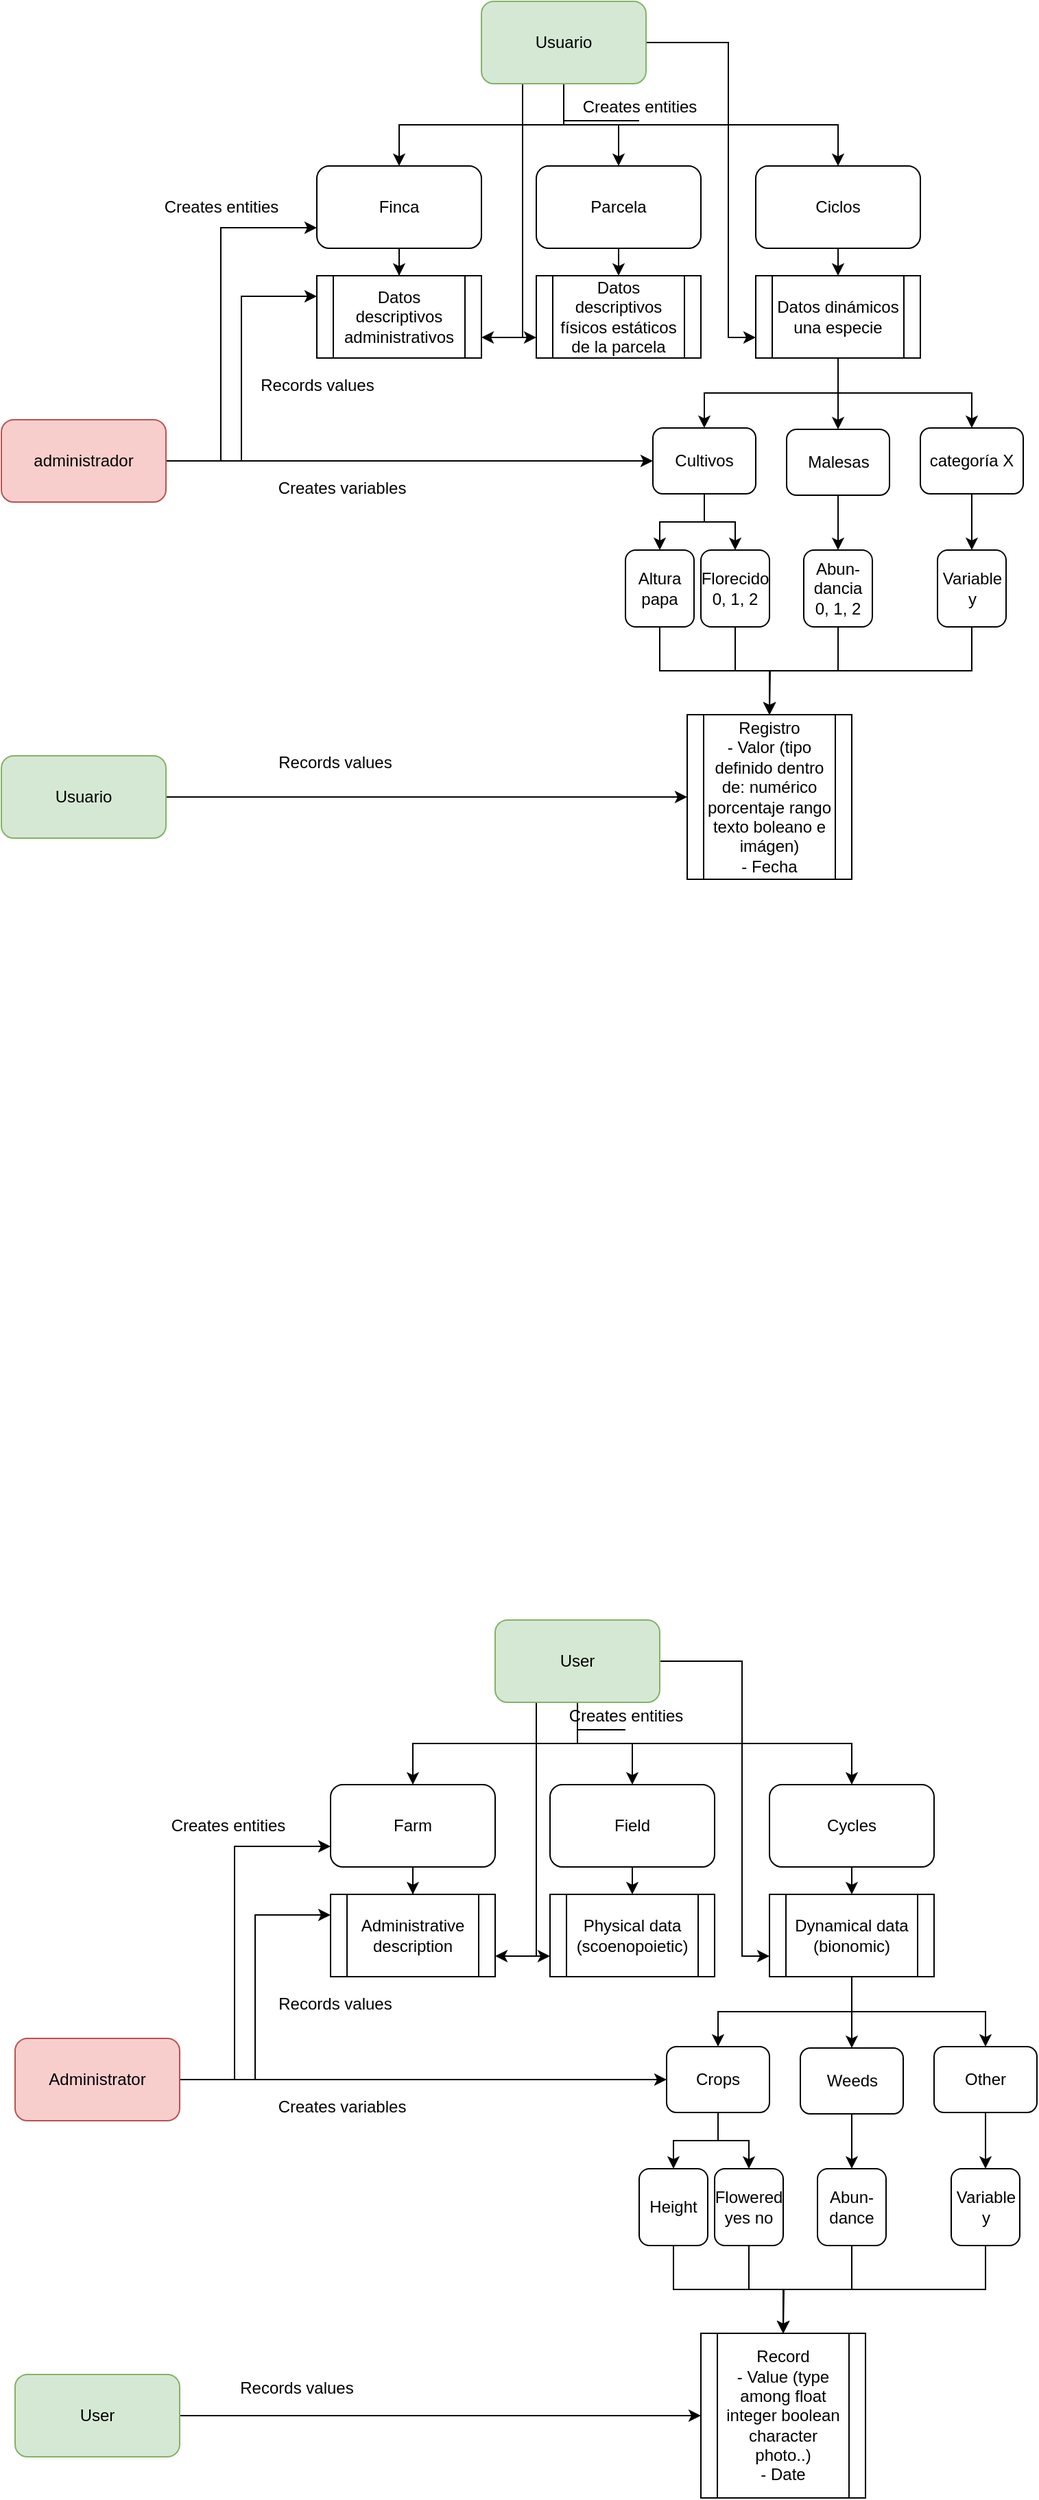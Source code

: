 <mxfile version="12.8.6" type="github">
  <diagram id="Pf8WNJaXz8v3mVxfZ9bQ" name="Page-1">
    <mxGraphModel dx="1115" dy="773" grid="1" gridSize="10" guides="1" tooltips="1" connect="1" arrows="1" fold="1" page="1" pageScale="1" pageWidth="827" pageHeight="1169" math="0" shadow="0">
      <root>
        <mxCell id="0" />
        <mxCell id="1" parent="0" />
        <mxCell id="T7uKuAlKiV4LEcT5qUAH-30" style="edgeStyle=orthogonalEdgeStyle;rounded=0;orthogonalLoop=1;jettySize=auto;html=1;exitX=0.5;exitY=1;exitDx=0;exitDy=0;" parent="1" source="T7uKuAlKiV4LEcT5qUAH-2" target="T7uKuAlKiV4LEcT5qUAH-4" edge="1">
          <mxGeometry relative="1" as="geometry" />
        </mxCell>
        <mxCell id="T7uKuAlKiV4LEcT5qUAH-2" value="Finca" style="rounded=1;whiteSpace=wrap;html=1;" parent="1" vertex="1">
          <mxGeometry x="280" y="160" width="120" height="60" as="geometry" />
        </mxCell>
        <mxCell id="T7uKuAlKiV4LEcT5qUAH-31" style="edgeStyle=orthogonalEdgeStyle;rounded=0;orthogonalLoop=1;jettySize=auto;html=1;exitX=0.5;exitY=1;exitDx=0;exitDy=0;entryX=0.5;entryY=0;entryDx=0;entryDy=0;" parent="1" source="T7uKuAlKiV4LEcT5qUAH-3" target="T7uKuAlKiV4LEcT5qUAH-5" edge="1">
          <mxGeometry relative="1" as="geometry" />
        </mxCell>
        <mxCell id="T7uKuAlKiV4LEcT5qUAH-3" value="Parcela" style="rounded=1;whiteSpace=wrap;html=1;" parent="1" vertex="1">
          <mxGeometry x="440" y="160" width="120" height="60" as="geometry" />
        </mxCell>
        <mxCell id="T7uKuAlKiV4LEcT5qUAH-4" value="Datos descriptivos administrativos" style="shape=process;whiteSpace=wrap;html=1;backgroundOutline=1;" parent="1" vertex="1">
          <mxGeometry x="280" y="240" width="120" height="60" as="geometry" />
        </mxCell>
        <mxCell id="T7uKuAlKiV4LEcT5qUAH-5" value="Datos descriptivos físicos estáticos de la parcela" style="shape=process;whiteSpace=wrap;html=1;backgroundOutline=1;" parent="1" vertex="1">
          <mxGeometry x="440" y="240" width="120" height="60" as="geometry" />
        </mxCell>
        <mxCell id="T7uKuAlKiV4LEcT5qUAH-32" style="edgeStyle=orthogonalEdgeStyle;rounded=0;orthogonalLoop=1;jettySize=auto;html=1;exitX=0.5;exitY=1;exitDx=0;exitDy=0;entryX=0.5;entryY=0;entryDx=0;entryDy=0;" parent="1" source="T7uKuAlKiV4LEcT5qUAH-7" target="T7uKuAlKiV4LEcT5qUAH-8" edge="1">
          <mxGeometry relative="1" as="geometry" />
        </mxCell>
        <mxCell id="T7uKuAlKiV4LEcT5qUAH-7" value="Ciclos" style="rounded=1;whiteSpace=wrap;html=1;" parent="1" vertex="1">
          <mxGeometry x="600" y="160" width="120" height="60" as="geometry" />
        </mxCell>
        <mxCell id="T7uKuAlKiV4LEcT5qUAH-20" style="edgeStyle=orthogonalEdgeStyle;rounded=0;orthogonalLoop=1;jettySize=auto;html=1;exitX=0.5;exitY=1;exitDx=0;exitDy=0;entryX=0.5;entryY=0;entryDx=0;entryDy=0;" parent="1" source="T7uKuAlKiV4LEcT5qUAH-8" target="T7uKuAlKiV4LEcT5qUAH-52" edge="1">
          <mxGeometry relative="1" as="geometry">
            <mxPoint x="565" y="360" as="targetPoint" />
          </mxGeometry>
        </mxCell>
        <mxCell id="T7uKuAlKiV4LEcT5qUAH-21" style="edgeStyle=orthogonalEdgeStyle;rounded=0;orthogonalLoop=1;jettySize=auto;html=1;exitX=0.5;exitY=1;exitDx=0;exitDy=0;entryX=0.5;entryY=0;entryDx=0;entryDy=0;" parent="1" source="T7uKuAlKiV4LEcT5qUAH-8" target="MoPdLQefdPZBN2O15THt-11" edge="1">
          <mxGeometry relative="1" as="geometry">
            <mxPoint x="756" y="350" as="targetPoint" />
          </mxGeometry>
        </mxCell>
        <mxCell id="MoPdLQefdPZBN2O15THt-10" style="edgeStyle=orthogonalEdgeStyle;rounded=0;orthogonalLoop=1;jettySize=auto;html=1;entryX=0.5;entryY=0;entryDx=0;entryDy=0;" parent="1" source="T7uKuAlKiV4LEcT5qUAH-8" target="MoPdLQefdPZBN2O15THt-9" edge="1">
          <mxGeometry relative="1" as="geometry" />
        </mxCell>
        <mxCell id="T7uKuAlKiV4LEcT5qUAH-8" value="Datos dinámicos una especie" style="shape=process;whiteSpace=wrap;html=1;backgroundOutline=1;" parent="1" vertex="1">
          <mxGeometry x="600" y="240" width="120" height="60" as="geometry" />
        </mxCell>
        <mxCell id="T7uKuAlKiV4LEcT5qUAH-26" style="edgeStyle=orthogonalEdgeStyle;rounded=0;orthogonalLoop=1;jettySize=auto;html=1;exitX=0.5;exitY=1;exitDx=0;exitDy=0;" parent="1" source="T7uKuAlKiV4LEcT5qUAH-25" target="T7uKuAlKiV4LEcT5qUAH-2" edge="1">
          <mxGeometry relative="1" as="geometry" />
        </mxCell>
        <mxCell id="T7uKuAlKiV4LEcT5qUAH-44" style="edgeStyle=orthogonalEdgeStyle;rounded=0;orthogonalLoop=1;jettySize=auto;html=1;exitX=0.5;exitY=1;exitDx=0;exitDy=0;entryX=0.5;entryY=0;entryDx=0;entryDy=0;" parent="1" source="T7uKuAlKiV4LEcT5qUAH-50" target="T7uKuAlKiV4LEcT5qUAH-7" edge="1">
          <mxGeometry relative="1" as="geometry">
            <Array as="points">
              <mxPoint x="460" y="130" />
              <mxPoint x="660" y="130" />
            </Array>
          </mxGeometry>
        </mxCell>
        <mxCell id="T7uKuAlKiV4LEcT5qUAH-46" style="edgeStyle=orthogonalEdgeStyle;rounded=0;orthogonalLoop=1;jettySize=auto;html=1;exitX=0.5;exitY=1;exitDx=0;exitDy=0;" parent="1" source="T7uKuAlKiV4LEcT5qUAH-25" target="T7uKuAlKiV4LEcT5qUAH-3" edge="1">
          <mxGeometry relative="1" as="geometry">
            <mxPoint x="460" y="110" as="sourcePoint" />
          </mxGeometry>
        </mxCell>
        <mxCell id="T7uKuAlKiV4LEcT5qUAH-47" style="edgeStyle=orthogonalEdgeStyle;rounded=0;orthogonalLoop=1;jettySize=auto;html=1;exitX=0.25;exitY=1;exitDx=0;exitDy=0;entryX=1;entryY=0.75;entryDx=0;entryDy=0;" parent="1" source="T7uKuAlKiV4LEcT5qUAH-25" target="T7uKuAlKiV4LEcT5qUAH-4" edge="1">
          <mxGeometry relative="1" as="geometry" />
        </mxCell>
        <mxCell id="T7uKuAlKiV4LEcT5qUAH-48" style="edgeStyle=orthogonalEdgeStyle;rounded=0;orthogonalLoop=1;jettySize=auto;html=1;exitX=0.25;exitY=1;exitDx=0;exitDy=0;entryX=0;entryY=0.75;entryDx=0;entryDy=0;" parent="1" source="T7uKuAlKiV4LEcT5qUAH-25" target="T7uKuAlKiV4LEcT5qUAH-5" edge="1">
          <mxGeometry relative="1" as="geometry">
            <Array as="points">
              <mxPoint x="430" y="285" />
            </Array>
          </mxGeometry>
        </mxCell>
        <mxCell id="T7uKuAlKiV4LEcT5qUAH-49" style="edgeStyle=orthogonalEdgeStyle;rounded=0;orthogonalLoop=1;jettySize=auto;html=1;exitX=1;exitY=0.5;exitDx=0;exitDy=0;entryX=0;entryY=0.75;entryDx=0;entryDy=0;" parent="1" source="T7uKuAlKiV4LEcT5qUAH-25" target="T7uKuAlKiV4LEcT5qUAH-8" edge="1">
          <mxGeometry relative="1" as="geometry">
            <Array as="points">
              <mxPoint x="580" y="70" />
              <mxPoint x="580" y="285" />
            </Array>
          </mxGeometry>
        </mxCell>
        <mxCell id="T7uKuAlKiV4LEcT5qUAH-25" value="Usuario" style="rounded=1;whiteSpace=wrap;html=1;fillColor=#d5e8d4;strokeColor=#82b366;" parent="1" vertex="1">
          <mxGeometry x="400" y="40" width="120" height="60" as="geometry" />
        </mxCell>
        <mxCell id="T7uKuAlKiV4LEcT5qUAH-41" style="edgeStyle=orthogonalEdgeStyle;rounded=0;orthogonalLoop=1;jettySize=auto;html=1;exitX=1;exitY=0.5;exitDx=0;exitDy=0;entryX=0;entryY=0.75;entryDx=0;entryDy=0;" parent="1" source="T7uKuAlKiV4LEcT5qUAH-33" target="T7uKuAlKiV4LEcT5qUAH-2" edge="1">
          <mxGeometry relative="1" as="geometry">
            <Array as="points">
              <mxPoint x="210" y="375" />
              <mxPoint x="210" y="205" />
            </Array>
          </mxGeometry>
        </mxCell>
        <mxCell id="T7uKuAlKiV4LEcT5qUAH-58" style="edgeStyle=orthogonalEdgeStyle;rounded=0;orthogonalLoop=1;jettySize=auto;html=1;exitX=1;exitY=0.5;exitDx=0;exitDy=0;entryX=0;entryY=0.5;entryDx=0;entryDy=0;" parent="1" source="T7uKuAlKiV4LEcT5qUAH-33" target="T7uKuAlKiV4LEcT5qUAH-52" edge="1">
          <mxGeometry relative="1" as="geometry" />
        </mxCell>
        <mxCell id="jWj3WAKLlarkl476-WtP-1" style="edgeStyle=orthogonalEdgeStyle;rounded=0;orthogonalLoop=1;jettySize=auto;html=1;entryX=0;entryY=0.25;entryDx=0;entryDy=0;" parent="1" source="T7uKuAlKiV4LEcT5qUAH-33" target="T7uKuAlKiV4LEcT5qUAH-4" edge="1">
          <mxGeometry relative="1" as="geometry" />
        </mxCell>
        <mxCell id="T7uKuAlKiV4LEcT5qUAH-33" value="administrador" style="rounded=1;whiteSpace=wrap;html=1;fillColor=#f8cecc;strokeColor=#b85450;" parent="1" vertex="1">
          <mxGeometry x="50" y="345" width="120" height="60" as="geometry" />
        </mxCell>
        <mxCell id="T7uKuAlKiV4LEcT5qUAH-36" value="Creates entities" style="text;html=1;align=center;verticalAlign=middle;resizable=0;points=[];autosize=1;" parent="1" vertex="1">
          <mxGeometry x="160" y="180" width="100" height="20" as="geometry" />
        </mxCell>
        <mxCell id="T7uKuAlKiV4LEcT5qUAH-39" style="edgeStyle=orthogonalEdgeStyle;rounded=0;orthogonalLoop=1;jettySize=auto;html=1;exitX=1;exitY=0.5;exitDx=0;exitDy=0;entryX=0;entryY=0.5;entryDx=0;entryDy=0;" parent="1" source="T7uKuAlKiV4LEcT5qUAH-38" target="T7uKuAlKiV4LEcT5qUAH-61" edge="1">
          <mxGeometry relative="1" as="geometry">
            <mxPoint x="385.99" y="552.02" as="targetPoint" />
          </mxGeometry>
        </mxCell>
        <mxCell id="T7uKuAlKiV4LEcT5qUAH-38" value="Usuario" style="rounded=1;whiteSpace=wrap;html=1;fillColor=#d5e8d4;strokeColor=#82b366;" parent="1" vertex="1">
          <mxGeometry x="50" y="590" width="120" height="60" as="geometry" />
        </mxCell>
        <mxCell id="T7uKuAlKiV4LEcT5qUAH-50" value="Creates entities" style="text;html=1;align=center;verticalAlign=middle;resizable=0;points=[];autosize=1;" parent="1" vertex="1">
          <mxGeometry x="465" y="107" width="100" height="20" as="geometry" />
        </mxCell>
        <mxCell id="MoPdLQefdPZBN2O15THt-6" style="edgeStyle=orthogonalEdgeStyle;rounded=0;orthogonalLoop=1;jettySize=auto;html=1;exitX=0.5;exitY=1;exitDx=0;exitDy=0;entryX=0;entryY=0.5;entryDx=0;entryDy=0;" parent="1" source="T7uKuAlKiV4LEcT5qUAH-52" target="T7uKuAlKiV4LEcT5qUAH-60" edge="1">
          <mxGeometry relative="1" as="geometry" />
        </mxCell>
        <mxCell id="MoPdLQefdPZBN2O15THt-22" style="edgeStyle=orthogonalEdgeStyle;rounded=0;orthogonalLoop=1;jettySize=auto;html=1;exitX=0.5;exitY=1;exitDx=0;exitDy=0;" parent="1" source="T7uKuAlKiV4LEcT5qUAH-52" target="MoPdLQefdPZBN2O15THt-7" edge="1">
          <mxGeometry relative="1" as="geometry" />
        </mxCell>
        <mxCell id="T7uKuAlKiV4LEcT5qUAH-52" value="Cultivos" style="rounded=1;whiteSpace=wrap;html=1;" parent="1" vertex="1">
          <mxGeometry x="525" y="351" width="75" height="48" as="geometry" />
        </mxCell>
        <mxCell id="MoPdLQefdPZBN2O15THt-18" style="edgeStyle=orthogonalEdgeStyle;rounded=0;orthogonalLoop=1;jettySize=auto;html=1;exitX=1;exitY=0.5;exitDx=0;exitDy=0;" parent="1" source="T7uKuAlKiV4LEcT5qUAH-60" target="T7uKuAlKiV4LEcT5qUAH-61" edge="1">
          <mxGeometry relative="1" as="geometry" />
        </mxCell>
        <mxCell id="T7uKuAlKiV4LEcT5qUAH-60" value="Altura papa" style="rounded=1;whiteSpace=wrap;html=1;direction=south;" parent="1" vertex="1">
          <mxGeometry x="505" y="440" width="50" height="56" as="geometry" />
        </mxCell>
        <mxCell id="T7uKuAlKiV4LEcT5qUAH-61" value="&lt;div&gt;Registro&lt;br&gt;&lt;/div&gt;&lt;div&gt;- Valor (tipo definido dentro de: numérico porcentaje rango texto boleano e imágen)&lt;/div&gt;&lt;div&gt;- Fecha&lt;br&gt;&lt;/div&gt;" style="shape=process;whiteSpace=wrap;html=1;backgroundOutline=1;" parent="1" vertex="1">
          <mxGeometry x="550" y="560" width="120" height="120" as="geometry" />
        </mxCell>
        <mxCell id="MoPdLQefdPZBN2O15THt-19" style="edgeStyle=orthogonalEdgeStyle;rounded=0;orthogonalLoop=1;jettySize=auto;html=1;exitX=1;exitY=0.5;exitDx=0;exitDy=0;" parent="1" source="MoPdLQefdPZBN2O15THt-3" target="T7uKuAlKiV4LEcT5qUAH-61" edge="1">
          <mxGeometry relative="1" as="geometry" />
        </mxCell>
        <mxCell id="MoPdLQefdPZBN2O15THt-3" value="Abun-dancia 0, 1, 2" style="rounded=1;whiteSpace=wrap;html=1;direction=south;" parent="1" vertex="1">
          <mxGeometry x="635" y="440" width="50" height="56" as="geometry" />
        </mxCell>
        <mxCell id="MoPdLQefdPZBN2O15THt-21" style="edgeStyle=orthogonalEdgeStyle;rounded=0;orthogonalLoop=1;jettySize=auto;html=1;exitX=1;exitY=0.5;exitDx=0;exitDy=0;" parent="1" source="MoPdLQefdPZBN2O15THt-7" edge="1">
          <mxGeometry relative="1" as="geometry">
            <mxPoint x="610" y="560" as="targetPoint" />
          </mxGeometry>
        </mxCell>
        <mxCell id="MoPdLQefdPZBN2O15THt-7" value="Florecido 0, 1, 2" style="rounded=1;whiteSpace=wrap;html=1;direction=south;" parent="1" vertex="1">
          <mxGeometry x="560" y="440" width="50" height="56" as="geometry" />
        </mxCell>
        <mxCell id="MoPdLQefdPZBN2O15THt-12" style="edgeStyle=orthogonalEdgeStyle;rounded=0;orthogonalLoop=1;jettySize=auto;html=1;exitX=0.5;exitY=1;exitDx=0;exitDy=0;entryX=0;entryY=0.5;entryDx=0;entryDy=0;" parent="1" source="MoPdLQefdPZBN2O15THt-9" target="MoPdLQefdPZBN2O15THt-3" edge="1">
          <mxGeometry relative="1" as="geometry" />
        </mxCell>
        <mxCell id="MoPdLQefdPZBN2O15THt-9" value="Malesas" style="rounded=1;whiteSpace=wrap;html=1;" parent="1" vertex="1">
          <mxGeometry x="622.5" y="352" width="75" height="48" as="geometry" />
        </mxCell>
        <mxCell id="MoPdLQefdPZBN2O15THt-14" style="edgeStyle=orthogonalEdgeStyle;rounded=0;orthogonalLoop=1;jettySize=auto;html=1;exitX=0.5;exitY=1;exitDx=0;exitDy=0;entryX=0;entryY=0.5;entryDx=0;entryDy=0;" parent="1" source="MoPdLQefdPZBN2O15THt-11" target="MoPdLQefdPZBN2O15THt-13" edge="1">
          <mxGeometry relative="1" as="geometry" />
        </mxCell>
        <mxCell id="MoPdLQefdPZBN2O15THt-11" value="categoría X" style="rounded=1;whiteSpace=wrap;html=1;" parent="1" vertex="1">
          <mxGeometry x="720" y="351" width="75" height="48" as="geometry" />
        </mxCell>
        <mxCell id="MoPdLQefdPZBN2O15THt-20" style="edgeStyle=orthogonalEdgeStyle;rounded=0;orthogonalLoop=1;jettySize=auto;html=1;exitX=1;exitY=0.5;exitDx=0;exitDy=0;" parent="1" source="MoPdLQefdPZBN2O15THt-13" target="T7uKuAlKiV4LEcT5qUAH-61" edge="1">
          <mxGeometry relative="1" as="geometry" />
        </mxCell>
        <mxCell id="MoPdLQefdPZBN2O15THt-13" value="Variable y" style="rounded=1;whiteSpace=wrap;html=1;direction=south;" parent="1" vertex="1">
          <mxGeometry x="732.5" y="440" width="50" height="56" as="geometry" />
        </mxCell>
        <mxCell id="m6jPTPbGRtpeS2LB5_UH-1" style="edgeStyle=orthogonalEdgeStyle;rounded=0;orthogonalLoop=1;jettySize=auto;html=1;exitX=0.5;exitY=1;exitDx=0;exitDy=0;" edge="1" parent="1" source="m6jPTPbGRtpeS2LB5_UH-2" target="m6jPTPbGRtpeS2LB5_UH-5">
          <mxGeometry relative="1" as="geometry" />
        </mxCell>
        <mxCell id="m6jPTPbGRtpeS2LB5_UH-2" value="Farm" style="rounded=1;whiteSpace=wrap;html=1;" vertex="1" parent="1">
          <mxGeometry x="290" y="1340" width="120" height="60" as="geometry" />
        </mxCell>
        <mxCell id="m6jPTPbGRtpeS2LB5_UH-3" style="edgeStyle=orthogonalEdgeStyle;rounded=0;orthogonalLoop=1;jettySize=auto;html=1;exitX=0.5;exitY=1;exitDx=0;exitDy=0;entryX=0.5;entryY=0;entryDx=0;entryDy=0;" edge="1" parent="1" source="m6jPTPbGRtpeS2LB5_UH-4" target="m6jPTPbGRtpeS2LB5_UH-6">
          <mxGeometry relative="1" as="geometry" />
        </mxCell>
        <mxCell id="m6jPTPbGRtpeS2LB5_UH-4" value="Field" style="rounded=1;whiteSpace=wrap;html=1;" vertex="1" parent="1">
          <mxGeometry x="450" y="1340" width="120" height="60" as="geometry" />
        </mxCell>
        <mxCell id="m6jPTPbGRtpeS2LB5_UH-5" value="Administrative description" style="shape=process;whiteSpace=wrap;html=1;backgroundOutline=1;" vertex="1" parent="1">
          <mxGeometry x="290" y="1420" width="120" height="60" as="geometry" />
        </mxCell>
        <mxCell id="m6jPTPbGRtpeS2LB5_UH-6" value="Physical data (scoenopoietic)" style="shape=process;whiteSpace=wrap;html=1;backgroundOutline=1;" vertex="1" parent="1">
          <mxGeometry x="450" y="1420" width="120" height="60" as="geometry" />
        </mxCell>
        <mxCell id="m6jPTPbGRtpeS2LB5_UH-7" style="edgeStyle=orthogonalEdgeStyle;rounded=0;orthogonalLoop=1;jettySize=auto;html=1;exitX=0.5;exitY=1;exitDx=0;exitDy=0;entryX=0.5;entryY=0;entryDx=0;entryDy=0;" edge="1" parent="1" source="m6jPTPbGRtpeS2LB5_UH-8" target="m6jPTPbGRtpeS2LB5_UH-12">
          <mxGeometry relative="1" as="geometry" />
        </mxCell>
        <mxCell id="m6jPTPbGRtpeS2LB5_UH-8" value="Cycles" style="rounded=1;whiteSpace=wrap;html=1;" vertex="1" parent="1">
          <mxGeometry x="610" y="1340" width="120" height="60" as="geometry" />
        </mxCell>
        <mxCell id="m6jPTPbGRtpeS2LB5_UH-9" style="edgeStyle=orthogonalEdgeStyle;rounded=0;orthogonalLoop=1;jettySize=auto;html=1;exitX=0.5;exitY=1;exitDx=0;exitDy=0;entryX=0.5;entryY=0;entryDx=0;entryDy=0;" edge="1" parent="1" source="m6jPTPbGRtpeS2LB5_UH-12" target="m6jPTPbGRtpeS2LB5_UH-31">
          <mxGeometry relative="1" as="geometry">
            <mxPoint x="575" y="1540" as="targetPoint" />
          </mxGeometry>
        </mxCell>
        <mxCell id="m6jPTPbGRtpeS2LB5_UH-10" style="edgeStyle=orthogonalEdgeStyle;rounded=0;orthogonalLoop=1;jettySize=auto;html=1;exitX=0.5;exitY=1;exitDx=0;exitDy=0;entryX=0.5;entryY=0;entryDx=0;entryDy=0;" edge="1" parent="1" source="m6jPTPbGRtpeS2LB5_UH-12" target="m6jPTPbGRtpeS2LB5_UH-42">
          <mxGeometry relative="1" as="geometry">
            <mxPoint x="766" y="1530" as="targetPoint" />
          </mxGeometry>
        </mxCell>
        <mxCell id="m6jPTPbGRtpeS2LB5_UH-11" style="edgeStyle=orthogonalEdgeStyle;rounded=0;orthogonalLoop=1;jettySize=auto;html=1;entryX=0.5;entryY=0;entryDx=0;entryDy=0;" edge="1" parent="1" source="m6jPTPbGRtpeS2LB5_UH-12" target="m6jPTPbGRtpeS2LB5_UH-40">
          <mxGeometry relative="1" as="geometry" />
        </mxCell>
        <mxCell id="m6jPTPbGRtpeS2LB5_UH-12" value="Dynamical data (bionomic)" style="shape=process;whiteSpace=wrap;html=1;backgroundOutline=1;" vertex="1" parent="1">
          <mxGeometry x="610" y="1420" width="120" height="60" as="geometry" />
        </mxCell>
        <mxCell id="m6jPTPbGRtpeS2LB5_UH-13" style="edgeStyle=orthogonalEdgeStyle;rounded=0;orthogonalLoop=1;jettySize=auto;html=1;exitX=0.5;exitY=1;exitDx=0;exitDy=0;" edge="1" parent="1" source="m6jPTPbGRtpeS2LB5_UH-19" target="m6jPTPbGRtpeS2LB5_UH-2">
          <mxGeometry relative="1" as="geometry" />
        </mxCell>
        <mxCell id="m6jPTPbGRtpeS2LB5_UH-14" style="edgeStyle=orthogonalEdgeStyle;rounded=0;orthogonalLoop=1;jettySize=auto;html=1;exitX=0.5;exitY=1;exitDx=0;exitDy=0;entryX=0.5;entryY=0;entryDx=0;entryDy=0;" edge="1" parent="1" source="m6jPTPbGRtpeS2LB5_UH-28" target="m6jPTPbGRtpeS2LB5_UH-8">
          <mxGeometry relative="1" as="geometry">
            <Array as="points">
              <mxPoint x="470" y="1310" />
              <mxPoint x="670" y="1310" />
            </Array>
          </mxGeometry>
        </mxCell>
        <mxCell id="m6jPTPbGRtpeS2LB5_UH-15" style="edgeStyle=orthogonalEdgeStyle;rounded=0;orthogonalLoop=1;jettySize=auto;html=1;exitX=0.5;exitY=1;exitDx=0;exitDy=0;" edge="1" parent="1" source="m6jPTPbGRtpeS2LB5_UH-19" target="m6jPTPbGRtpeS2LB5_UH-4">
          <mxGeometry relative="1" as="geometry">
            <mxPoint x="470" y="1290" as="sourcePoint" />
          </mxGeometry>
        </mxCell>
        <mxCell id="m6jPTPbGRtpeS2LB5_UH-16" style="edgeStyle=orthogonalEdgeStyle;rounded=0;orthogonalLoop=1;jettySize=auto;html=1;exitX=0.25;exitY=1;exitDx=0;exitDy=0;entryX=1;entryY=0.75;entryDx=0;entryDy=0;" edge="1" parent="1" source="m6jPTPbGRtpeS2LB5_UH-19" target="m6jPTPbGRtpeS2LB5_UH-5">
          <mxGeometry relative="1" as="geometry" />
        </mxCell>
        <mxCell id="m6jPTPbGRtpeS2LB5_UH-17" style="edgeStyle=orthogonalEdgeStyle;rounded=0;orthogonalLoop=1;jettySize=auto;html=1;exitX=0.25;exitY=1;exitDx=0;exitDy=0;entryX=0;entryY=0.75;entryDx=0;entryDy=0;" edge="1" parent="1" source="m6jPTPbGRtpeS2LB5_UH-19" target="m6jPTPbGRtpeS2LB5_UH-6">
          <mxGeometry relative="1" as="geometry">
            <Array as="points">
              <mxPoint x="440" y="1465" />
            </Array>
          </mxGeometry>
        </mxCell>
        <mxCell id="m6jPTPbGRtpeS2LB5_UH-18" style="edgeStyle=orthogonalEdgeStyle;rounded=0;orthogonalLoop=1;jettySize=auto;html=1;exitX=1;exitY=0.5;exitDx=0;exitDy=0;entryX=0;entryY=0.75;entryDx=0;entryDy=0;" edge="1" parent="1" source="m6jPTPbGRtpeS2LB5_UH-19" target="m6jPTPbGRtpeS2LB5_UH-12">
          <mxGeometry relative="1" as="geometry">
            <Array as="points">
              <mxPoint x="590" y="1250" />
              <mxPoint x="590" y="1465" />
            </Array>
          </mxGeometry>
        </mxCell>
        <mxCell id="m6jPTPbGRtpeS2LB5_UH-19" value="User" style="rounded=1;whiteSpace=wrap;html=1;fillColor=#d5e8d4;strokeColor=#82b366;" vertex="1" parent="1">
          <mxGeometry x="410" y="1220" width="120" height="60" as="geometry" />
        </mxCell>
        <mxCell id="m6jPTPbGRtpeS2LB5_UH-20" style="edgeStyle=orthogonalEdgeStyle;rounded=0;orthogonalLoop=1;jettySize=auto;html=1;exitX=1;exitY=0.5;exitDx=0;exitDy=0;entryX=0;entryY=0.75;entryDx=0;entryDy=0;" edge="1" parent="1" source="m6jPTPbGRtpeS2LB5_UH-23" target="m6jPTPbGRtpeS2LB5_UH-2">
          <mxGeometry relative="1" as="geometry">
            <Array as="points">
              <mxPoint x="220" y="1555" />
              <mxPoint x="220" y="1385" />
            </Array>
          </mxGeometry>
        </mxCell>
        <mxCell id="m6jPTPbGRtpeS2LB5_UH-21" style="edgeStyle=orthogonalEdgeStyle;rounded=0;orthogonalLoop=1;jettySize=auto;html=1;exitX=1;exitY=0.5;exitDx=0;exitDy=0;entryX=0;entryY=0.5;entryDx=0;entryDy=0;" edge="1" parent="1" source="m6jPTPbGRtpeS2LB5_UH-23" target="m6jPTPbGRtpeS2LB5_UH-31">
          <mxGeometry relative="1" as="geometry" />
        </mxCell>
        <mxCell id="m6jPTPbGRtpeS2LB5_UH-22" style="edgeStyle=orthogonalEdgeStyle;rounded=0;orthogonalLoop=1;jettySize=auto;html=1;entryX=0;entryY=0.25;entryDx=0;entryDy=0;" edge="1" parent="1" source="m6jPTPbGRtpeS2LB5_UH-23" target="m6jPTPbGRtpeS2LB5_UH-5">
          <mxGeometry relative="1" as="geometry" />
        </mxCell>
        <mxCell id="m6jPTPbGRtpeS2LB5_UH-23" value="Administrator" style="rounded=1;whiteSpace=wrap;html=1;fillColor=#f8cecc;strokeColor=#b85450;" vertex="1" parent="1">
          <mxGeometry x="60" y="1525" width="120" height="60" as="geometry" />
        </mxCell>
        <mxCell id="m6jPTPbGRtpeS2LB5_UH-24" value="Creates variables" style="text;html=1;align=center;verticalAlign=middle;resizable=0;points=[];autosize=1;" vertex="1" parent="1">
          <mxGeometry x="243" y="1565" width="110" height="20" as="geometry" />
        </mxCell>
        <mxCell id="m6jPTPbGRtpeS2LB5_UH-25" style="edgeStyle=orthogonalEdgeStyle;rounded=0;orthogonalLoop=1;jettySize=auto;html=1;exitX=1;exitY=0.5;exitDx=0;exitDy=0;entryX=0;entryY=0.5;entryDx=0;entryDy=0;" edge="1" parent="1" source="m6jPTPbGRtpeS2LB5_UH-26" target="m6jPTPbGRtpeS2LB5_UH-34">
          <mxGeometry relative="1" as="geometry">
            <mxPoint x="395.99" y="1732.02" as="targetPoint" />
          </mxGeometry>
        </mxCell>
        <mxCell id="m6jPTPbGRtpeS2LB5_UH-26" value="User" style="rounded=1;whiteSpace=wrap;html=1;fillColor=#d5e8d4;strokeColor=#82b366;" vertex="1" parent="1">
          <mxGeometry x="60" y="1770" width="120" height="60" as="geometry" />
        </mxCell>
        <mxCell id="m6jPTPbGRtpeS2LB5_UH-27" value="Records values" style="text;html=1;align=center;verticalAlign=middle;resizable=0;points=[];autosize=1;" vertex="1" parent="1">
          <mxGeometry x="215" y="1770" width="100" height="20" as="geometry" />
        </mxCell>
        <mxCell id="m6jPTPbGRtpeS2LB5_UH-28" value="Creates entities" style="text;html=1;align=center;verticalAlign=middle;resizable=0;points=[];autosize=1;" vertex="1" parent="1">
          <mxGeometry x="455" y="1280" width="100" height="20" as="geometry" />
        </mxCell>
        <mxCell id="m6jPTPbGRtpeS2LB5_UH-29" style="edgeStyle=orthogonalEdgeStyle;rounded=0;orthogonalLoop=1;jettySize=auto;html=1;exitX=0.5;exitY=1;exitDx=0;exitDy=0;entryX=0;entryY=0.5;entryDx=0;entryDy=0;" edge="1" parent="1" source="m6jPTPbGRtpeS2LB5_UH-31" target="m6jPTPbGRtpeS2LB5_UH-33">
          <mxGeometry relative="1" as="geometry" />
        </mxCell>
        <mxCell id="m6jPTPbGRtpeS2LB5_UH-30" style="edgeStyle=orthogonalEdgeStyle;rounded=0;orthogonalLoop=1;jettySize=auto;html=1;exitX=0.5;exitY=1;exitDx=0;exitDy=0;" edge="1" parent="1" source="m6jPTPbGRtpeS2LB5_UH-31" target="m6jPTPbGRtpeS2LB5_UH-38">
          <mxGeometry relative="1" as="geometry" />
        </mxCell>
        <mxCell id="m6jPTPbGRtpeS2LB5_UH-31" value="Crops" style="rounded=1;whiteSpace=wrap;html=1;" vertex="1" parent="1">
          <mxGeometry x="535" y="1531" width="75" height="48" as="geometry" />
        </mxCell>
        <mxCell id="m6jPTPbGRtpeS2LB5_UH-32" style="edgeStyle=orthogonalEdgeStyle;rounded=0;orthogonalLoop=1;jettySize=auto;html=1;exitX=1;exitY=0.5;exitDx=0;exitDy=0;" edge="1" parent="1" source="m6jPTPbGRtpeS2LB5_UH-33" target="m6jPTPbGRtpeS2LB5_UH-34">
          <mxGeometry relative="1" as="geometry" />
        </mxCell>
        <mxCell id="m6jPTPbGRtpeS2LB5_UH-33" value="Height" style="rounded=1;whiteSpace=wrap;html=1;direction=south;" vertex="1" parent="1">
          <mxGeometry x="515" y="1620" width="50" height="56" as="geometry" />
        </mxCell>
        <mxCell id="m6jPTPbGRtpeS2LB5_UH-34" value="&lt;div&gt;Record&lt;br&gt;&lt;/div&gt;&lt;div&gt;- Value (type among float integer boolean character photo..)&lt;/div&gt;&lt;div&gt;- Date&lt;br&gt;&lt;/div&gt;" style="shape=process;whiteSpace=wrap;html=1;backgroundOutline=1;" vertex="1" parent="1">
          <mxGeometry x="560" y="1740" width="120" height="120" as="geometry" />
        </mxCell>
        <mxCell id="m6jPTPbGRtpeS2LB5_UH-35" style="edgeStyle=orthogonalEdgeStyle;rounded=0;orthogonalLoop=1;jettySize=auto;html=1;exitX=1;exitY=0.5;exitDx=0;exitDy=0;" edge="1" parent="1" source="m6jPTPbGRtpeS2LB5_UH-36" target="m6jPTPbGRtpeS2LB5_UH-34">
          <mxGeometry relative="1" as="geometry" />
        </mxCell>
        <mxCell id="m6jPTPbGRtpeS2LB5_UH-36" value="Abun-dance" style="rounded=1;whiteSpace=wrap;html=1;direction=south;" vertex="1" parent="1">
          <mxGeometry x="645" y="1620" width="50" height="56" as="geometry" />
        </mxCell>
        <mxCell id="m6jPTPbGRtpeS2LB5_UH-37" style="edgeStyle=orthogonalEdgeStyle;rounded=0;orthogonalLoop=1;jettySize=auto;html=1;exitX=1;exitY=0.5;exitDx=0;exitDy=0;" edge="1" parent="1" source="m6jPTPbGRtpeS2LB5_UH-38">
          <mxGeometry relative="1" as="geometry">
            <mxPoint x="620" y="1740" as="targetPoint" />
          </mxGeometry>
        </mxCell>
        <mxCell id="m6jPTPbGRtpeS2LB5_UH-38" value="Flowered yes no" style="rounded=1;whiteSpace=wrap;html=1;direction=south;" vertex="1" parent="1">
          <mxGeometry x="570" y="1620" width="50" height="56" as="geometry" />
        </mxCell>
        <mxCell id="m6jPTPbGRtpeS2LB5_UH-39" style="edgeStyle=orthogonalEdgeStyle;rounded=0;orthogonalLoop=1;jettySize=auto;html=1;exitX=0.5;exitY=1;exitDx=0;exitDy=0;entryX=0;entryY=0.5;entryDx=0;entryDy=0;" edge="1" parent="1" source="m6jPTPbGRtpeS2LB5_UH-40" target="m6jPTPbGRtpeS2LB5_UH-36">
          <mxGeometry relative="1" as="geometry" />
        </mxCell>
        <mxCell id="m6jPTPbGRtpeS2LB5_UH-40" value="Weeds" style="rounded=1;whiteSpace=wrap;html=1;" vertex="1" parent="1">
          <mxGeometry x="632.5" y="1532" width="75" height="48" as="geometry" />
        </mxCell>
        <mxCell id="m6jPTPbGRtpeS2LB5_UH-41" style="edgeStyle=orthogonalEdgeStyle;rounded=0;orthogonalLoop=1;jettySize=auto;html=1;exitX=0.5;exitY=1;exitDx=0;exitDy=0;entryX=0;entryY=0.5;entryDx=0;entryDy=0;" edge="1" parent="1" source="m6jPTPbGRtpeS2LB5_UH-42" target="m6jPTPbGRtpeS2LB5_UH-44">
          <mxGeometry relative="1" as="geometry" />
        </mxCell>
        <mxCell id="m6jPTPbGRtpeS2LB5_UH-42" value="Other" style="rounded=1;whiteSpace=wrap;html=1;" vertex="1" parent="1">
          <mxGeometry x="730" y="1531" width="75" height="48" as="geometry" />
        </mxCell>
        <mxCell id="m6jPTPbGRtpeS2LB5_UH-43" style="edgeStyle=orthogonalEdgeStyle;rounded=0;orthogonalLoop=1;jettySize=auto;html=1;exitX=1;exitY=0.5;exitDx=0;exitDy=0;" edge="1" parent="1" source="m6jPTPbGRtpeS2LB5_UH-44" target="m6jPTPbGRtpeS2LB5_UH-34">
          <mxGeometry relative="1" as="geometry" />
        </mxCell>
        <mxCell id="m6jPTPbGRtpeS2LB5_UH-44" value="Variable y" style="rounded=1;whiteSpace=wrap;html=1;direction=south;" vertex="1" parent="1">
          <mxGeometry x="742.5" y="1620" width="50" height="56" as="geometry" />
        </mxCell>
        <mxCell id="m6jPTPbGRtpeS2LB5_UH-45" value="Records values" style="text;html=1;align=center;verticalAlign=middle;resizable=0;points=[];autosize=1;" vertex="1" parent="1">
          <mxGeometry x="243" y="1490" width="100" height="20" as="geometry" />
        </mxCell>
        <mxCell id="m6jPTPbGRtpeS2LB5_UH-46" value="Records values" style="text;html=1;align=center;verticalAlign=middle;resizable=0;points=[];autosize=1;" vertex="1" parent="1">
          <mxGeometry x="243" y="585" width="100" height="20" as="geometry" />
        </mxCell>
        <mxCell id="m6jPTPbGRtpeS2LB5_UH-47" value="Creates variables" style="text;html=1;align=center;verticalAlign=middle;resizable=0;points=[];autosize=1;" vertex="1" parent="1">
          <mxGeometry x="243" y="385" width="110" height="20" as="geometry" />
        </mxCell>
        <mxCell id="m6jPTPbGRtpeS2LB5_UH-48" value="Records values" style="text;html=1;align=center;verticalAlign=middle;resizable=0;points=[];autosize=1;" vertex="1" parent="1">
          <mxGeometry x="230" y="310" width="100" height="20" as="geometry" />
        </mxCell>
        <mxCell id="m6jPTPbGRtpeS2LB5_UH-49" value="Creates entities" style="text;html=1;align=center;verticalAlign=middle;resizable=0;points=[];autosize=1;" vertex="1" parent="1">
          <mxGeometry x="165" y="1360" width="100" height="20" as="geometry" />
        </mxCell>
      </root>
    </mxGraphModel>
  </diagram>
</mxfile>
